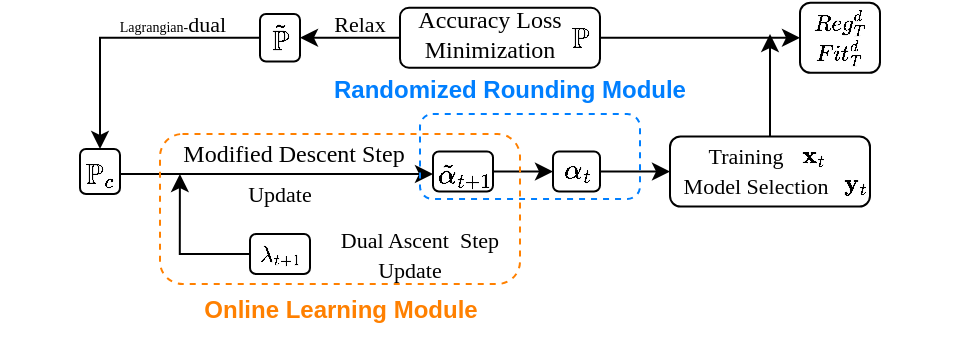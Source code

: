 <mxfile version="20.8.10" type="github"><diagram name="第 1 页" id="SSLs9a8aK7hEzwHF-V_V"><mxGraphModel dx="568" dy="314" grid="1" gridSize="10" guides="1" tooltips="1" connect="1" arrows="1" fold="1" page="1" pageScale="1" pageWidth="827" pageHeight="1169" math="1" shadow="0"><root><mxCell id="0"/><mxCell id="1" parent="0"/><mxCell id="sfnMSoEM-NCYtmPpQdEC-3" value="$$\mathbb{P}$$" style="text;html=1;strokeColor=none;fillColor=none;align=center;verticalAlign=middle;whiteSpace=wrap;rounded=0;" parent="1" vertex="1"><mxGeometry x="620" y="281.88" width="20" height="20" as="geometry"/></mxCell><mxCell id="sfnMSoEM-NCYtmPpQdEC-15" value="" style="edgeStyle=orthogonalEdgeStyle;rounded=0;orthogonalLoop=1;jettySize=auto;html=1;fontFamily=Times New Roman;fontSize=11;entryX=0.5;entryY=0;entryDx=0;entryDy=0;exitX=0;exitY=0.5;exitDx=0;exitDy=0;" parent="1" source="Pp01OgDB8cOK3t0NA6hv-35" target="Pp01OgDB8cOK3t0NA6hv-34" edge="1"><mxGeometry relative="1" as="geometry"><mxPoint x="360" y="360" as="targetPoint"/><Array as="points"><mxPoint x="390" y="292"/></Array></mxGeometry></mxCell><mxCell id="sfnMSoEM-NCYtmPpQdEC-5" value="$$\tilde{\mathbb{P}}$$" style="text;html=1;strokeColor=none;fillColor=none;align=center;verticalAlign=middle;whiteSpace=wrap;rounded=0;" parent="1" vertex="1"><mxGeometry x="470" y="281.88" width="20" height="20" as="geometry"/></mxCell><mxCell id="sfnMSoEM-NCYtmPpQdEC-8" value="&lt;p style=&quot;line-height: 0%;&quot;&gt;&lt;font face=&quot;Times New Roman&quot; style=&quot;font-size: 11px;&quot;&gt;Relax&lt;/font&gt;&lt;/p&gt;" style="text;html=1;strokeColor=none;fillColor=none;align=center;verticalAlign=middle;whiteSpace=wrap;rounded=0;fontSize=7;" parent="1" vertex="1"><mxGeometry x="500" y="275" width="40" height="20" as="geometry"/></mxCell><mxCell id="sfnMSoEM-NCYtmPpQdEC-16" value="&lt;font face=&quot;Times New Roman&quot;&gt;Lagrangian-&lt;/font&gt;&lt;span style=&quot;font-size: 11px; font-family: &amp;quot;Times New Roman&amp;quot;; background-color: initial;&quot;&gt;dual&lt;/span&gt;&lt;font face=&quot;Times New Roman&quot;&gt;&lt;br&gt;&lt;/font&gt;" style="text;html=1;strokeColor=none;fillColor=none;align=center;verticalAlign=middle;whiteSpace=wrap;rounded=0;fontSize=7;" parent="1" vertex="1"><mxGeometry x="383" y="275" width="87" height="20" as="geometry"/></mxCell><mxCell id="sfnMSoEM-NCYtmPpQdEC-17" value="$$\mathbb{P}_c$$" style="text;html=1;strokeColor=none;fillColor=none;align=center;verticalAlign=middle;whiteSpace=wrap;rounded=0;" parent="1" vertex="1"><mxGeometry x="380" y="350" width="20" height="20" as="geometry"/></mxCell><mxCell id="sfnMSoEM-NCYtmPpQdEC-20" value="" style="edgeStyle=orthogonalEdgeStyle;rounded=0;orthogonalLoop=1;jettySize=auto;html=1;fontFamily=Times New Roman;fontSize=11;entryX=0;entryY=0.5;entryDx=0;entryDy=0;exitX=1;exitY=0.5;exitDx=0;exitDy=0;" parent="1" source="sfnMSoEM-NCYtmPpQdEC-17" target="sfnMSoEM-NCYtmPpQdEC-21" edge="1"><mxGeometry relative="1" as="geometry"><mxPoint x="399" y="360" as="sourcePoint"/><mxPoint x="429" y="360" as="targetPoint"/></mxGeometry></mxCell><mxCell id="sfnMSoEM-NCYtmPpQdEC-21" value="$$\tilde{\alpha}_{t+1}$$" style="text;html=1;strokeColor=none;fillColor=none;align=center;verticalAlign=middle;whiteSpace=wrap;rounded=0;" parent="1" vertex="1"><mxGeometry x="556.5" y="350" width="30" height="20" as="geometry"/></mxCell><mxCell id="sfnMSoEM-NCYtmPpQdEC-22" value="&lt;p style=&quot;line-height: 0%;&quot;&gt;&lt;font face=&quot;Times New Roman&quot; style=&quot;font-size: 11px;&quot;&gt;Update&lt;/font&gt;&lt;/p&gt;" style="text;html=1;strokeColor=none;fillColor=none;align=center;verticalAlign=middle;whiteSpace=wrap;rounded=0;fontSize=7;" parent="1" vertex="1"><mxGeometry x="460" y="365" width="40" height="10" as="geometry"/></mxCell><mxCell id="sfnMSoEM-NCYtmPpQdEC-29" value="" style="edgeStyle=orthogonalEdgeStyle;rounded=0;orthogonalLoop=1;jettySize=auto;html=1;fontFamily=Times New Roman;fontSize=11;exitX=1;exitY=0.5;exitDx=0;exitDy=0;entryX=0;entryY=0.5;entryDx=0;entryDy=0;" parent="1" source="Pp01OgDB8cOK3t0NA6hv-20" edge="1" target="Pp01OgDB8cOK3t0NA6hv-44"><mxGeometry relative="1" as="geometry"><mxPoint x="740" y="320" as="targetPoint"/><mxPoint x="720" y="320" as="sourcePoint"/></mxGeometry></mxCell><mxCell id="sfnMSoEM-NCYtmPpQdEC-28" value="$${Reg}_{T}^{d}$$" style="text;html=1;strokeColor=none;fillColor=none;align=center;verticalAlign=middle;whiteSpace=wrap;rounded=0;fontSize=11;fontFamily=Times New Roman;" parent="1" vertex="1"><mxGeometry x="745" y="274.38" width="30" height="20" as="geometry"/></mxCell><mxCell id="sfnMSoEM-NCYtmPpQdEC-36" value="" style="rounded=1;whiteSpace=wrap;html=1;labelBorderColor=none;fontFamily=Times New Roman;fontSize=11;fillColor=none;strokeColor=none;" parent="1" vertex="1"><mxGeometry x="730" y="275" height="60" as="geometry"/></mxCell><mxCell id="sfnMSoEM-NCYtmPpQdEC-48" style="edgeStyle=orthogonalEdgeStyle;rounded=0;orthogonalLoop=1;jettySize=auto;html=1;fontFamily=Times New Roman;fontSize=11;entryX=0.321;entryY=1;entryDx=0;entryDy=0;entryPerimeter=0;exitX=0;exitY=0.5;exitDx=0;exitDy=0;" parent="1" source="Pp01OgDB8cOK3t0NA6hv-29" edge="1"><mxGeometry relative="1" as="geometry"><mxPoint x="429.94" y="360" as="targetPoint"/><Array as="points"><mxPoint x="430" y="400"/></Array><mxPoint x="450" y="400" as="sourcePoint"/></mxGeometry></mxCell><mxCell id="sfnMSoEM-NCYtmPpQdEC-39" value="$$\lambda_{t+1}$$" style="text;html=1;strokeColor=none;fillColor=none;align=center;verticalAlign=middle;whiteSpace=wrap;rounded=0;fontSize=11;fontFamily=Times New Roman;" parent="1" vertex="1"><mxGeometry x="465" y="390" width="30" height="20" as="geometry"/></mxCell><mxCell id="sfnMSoEM-NCYtmPpQdEC-41" value="Dual Ascent&amp;nbsp; Step" style="text;html=1;strokeColor=none;fillColor=none;align=center;verticalAlign=middle;whiteSpace=wrap;rounded=0;fontSize=11;fontFamily=Times New Roman;" parent="1" vertex="1"><mxGeometry x="500" y="382.5" width="100" height="20" as="geometry"/></mxCell><mxCell id="sfnMSoEM-NCYtmPpQdEC-50" value="Update" style="text;html=1;strokeColor=none;fillColor=none;align=center;verticalAlign=middle;whiteSpace=wrap;rounded=0;fontSize=11;fontFamily=Times New Roman;" parent="1" vertex="1"><mxGeometry x="510" y="402.5" width="70" height="10" as="geometry"/></mxCell><mxCell id="Pp01OgDB8cOK3t0NA6hv-5" value="Accuracy Loss&lt;br&gt;Minimization" style="text;html=1;strokeColor=none;fillColor=none;align=center;verticalAlign=middle;whiteSpace=wrap;rounded=0;fontFamily=Times New Roman;" parent="1" vertex="1"><mxGeometry x="540" y="275.63" width="90" height="28.12" as="geometry"/></mxCell><mxCell id="Pp01OgDB8cOK3t0NA6hv-11" value="Model Selection" style="text;html=1;strokeColor=none;fillColor=none;align=center;verticalAlign=middle;whiteSpace=wrap;rounded=0;fontSize=11;fontFamily=Times New Roman;" parent="1" vertex="1"><mxGeometry x="662.5" y="356.25" width="110" height="20" as="geometry"/></mxCell><mxCell id="Pp01OgDB8cOK3t0NA6hv-12" value="Training" style="text;html=1;strokeColor=none;fillColor=none;align=center;verticalAlign=middle;whiteSpace=wrap;rounded=0;fontSize=11;fontFamily=Times New Roman;" parent="1" vertex="1"><mxGeometry x="662.5" y="343.75" width="100" height="15" as="geometry"/></mxCell><mxCell id="Pp01OgDB8cOK3t0NA6hv-15" value="$$\mathbf{x}_{t}$$" style="text;html=1;strokeColor=none;fillColor=none;align=center;verticalAlign=middle;whiteSpace=wrap;rounded=0;fontFamily=Times New Roman;" parent="1" vertex="1"><mxGeometry x="730" y="346.25" width="32.5" height="7.5" as="geometry"/></mxCell><mxCell id="Pp01OgDB8cOK3t0NA6hv-17" value="$$\mathbf{y}_{t}$$" style="text;html=1;strokeColor=none;fillColor=none;align=center;verticalAlign=middle;whiteSpace=wrap;rounded=0;fontFamily=Times New Roman;" parent="1" vertex="1"><mxGeometry x="755" y="355" width="25" height="17.5" as="geometry"/></mxCell><mxCell id="Pp01OgDB8cOK3t0NA6hv-18" style="edgeStyle=orthogonalEdgeStyle;rounded=0;orthogonalLoop=1;jettySize=auto;html=1;exitX=0.5;exitY=1;exitDx=0;exitDy=0;fontFamily=Times New Roman;" parent="1" source="Pp01OgDB8cOK3t0NA6hv-17" target="Pp01OgDB8cOK3t0NA6hv-17" edge="1"><mxGeometry relative="1" as="geometry"/></mxCell><mxCell id="dqOILAj7h7sax7pHXJvT-41" style="edgeStyle=orthogonalEdgeStyle;rounded=0;orthogonalLoop=1;jettySize=auto;html=1;fontColor=#007FFF;" edge="1" parent="1" source="Pp01OgDB8cOK3t0NA6hv-19"><mxGeometry relative="1" as="geometry"><mxPoint x="725" y="290" as="targetPoint"/></mxGeometry></mxCell><mxCell id="Pp01OgDB8cOK3t0NA6hv-19" value="" style="rounded=1;whiteSpace=wrap;html=1;strokeWidth=1;fontFamily=Times New Roman;fillColor=none;" parent="1" vertex="1"><mxGeometry x="675" y="341.25" width="100" height="35" as="geometry"/></mxCell><mxCell id="Pp01OgDB8cOK3t0NA6hv-38" style="edgeStyle=orthogonalEdgeStyle;rounded=0;orthogonalLoop=1;jettySize=auto;html=1;entryX=1;entryY=0.5;entryDx=0;entryDy=0;fontFamily=Times New Roman;" parent="1" source="Pp01OgDB8cOK3t0NA6hv-20" target="Pp01OgDB8cOK3t0NA6hv-35" edge="1"><mxGeometry relative="1" as="geometry"/></mxCell><mxCell id="Pp01OgDB8cOK3t0NA6hv-20" value="" style="rounded=1;whiteSpace=wrap;html=1;strokeWidth=1;fontFamily=Times New Roman;fillColor=none;" parent="1" vertex="1"><mxGeometry x="540" y="276.88" width="100" height="30" as="geometry"/></mxCell><mxCell id="dqOILAj7h7sax7pHXJvT-24" value="" style="edgeStyle=orthogonalEdgeStyle;rounded=0;orthogonalLoop=1;jettySize=auto;html=1;" edge="1" parent="1" source="Pp01OgDB8cOK3t0NA6hv-21" target="dqOILAj7h7sax7pHXJvT-23"><mxGeometry relative="1" as="geometry"/></mxCell><mxCell id="Pp01OgDB8cOK3t0NA6hv-21" value="" style="rounded=1;whiteSpace=wrap;html=1;strokeWidth=1;fontFamily=Times New Roman;fillColor=none;" parent="1" vertex="1"><mxGeometry x="556.5" y="348.75" width="30" height="20" as="geometry"/></mxCell><mxCell id="Pp01OgDB8cOK3t0NA6hv-25" value="$${\alpha}_{t}$$" style="text;html=1;strokeColor=none;fillColor=none;align=center;verticalAlign=middle;whiteSpace=wrap;rounded=0;" parent="1" vertex="1"><mxGeometry x="618.25" y="348.75" width="21.75" height="17.5" as="geometry"/></mxCell><mxCell id="Pp01OgDB8cOK3t0NA6hv-29" value="" style="rounded=1;whiteSpace=wrap;html=1;strokeWidth=1;fontFamily=Times New Roman;fillColor=none;" parent="1" vertex="1"><mxGeometry x="465" y="390" width="30" height="20" as="geometry"/></mxCell><mxCell id="Pp01OgDB8cOK3t0NA6hv-34" value="" style="rounded=1;whiteSpace=wrap;html=1;strokeWidth=1;fontFamily=Times New Roman;fillColor=none;" parent="1" vertex="1"><mxGeometry x="380" y="347.5" width="20" height="22.5" as="geometry"/></mxCell><mxCell id="Pp01OgDB8cOK3t0NA6hv-35" value="" style="rounded=1;whiteSpace=wrap;html=1;strokeWidth=1;fontFamily=Times New Roman;fillColor=none;" parent="1" vertex="1"><mxGeometry x="470" y="280" width="20" height="23.75" as="geometry"/></mxCell><mxCell id="Pp01OgDB8cOK3t0NA6hv-44" value="" style="rounded=1;whiteSpace=wrap;html=1;strokeWidth=1;fontFamily=Times New Roman;fillColor=none;" parent="1" vertex="1"><mxGeometry x="740" y="274.37" width="40" height="35.01" as="geometry"/></mxCell><mxCell id="Pp01OgDB8cOK3t0NA6hv-48" value="&lt;p style=&quot;line-height: 0%;&quot;&gt;&lt;font style=&quot;font-size: 12px;&quot; face=&quot;Times New Roman&quot;&gt;Modified Descent Step&lt;/font&gt;&lt;br&gt;&lt;/p&gt;" style="text;html=1;strokeColor=none;fillColor=none;align=center;verticalAlign=middle;whiteSpace=wrap;rounded=0;fontSize=7;" parent="1" vertex="1"><mxGeometry x="416.5" y="340" width="140" height="20" as="geometry"/></mxCell><mxCell id="Pp01OgDB8cOK3t0NA6hv-49" value="$${Fit}_{T}^{d}$$" style="text;html=1;strokeColor=none;fillColor=none;align=center;verticalAlign=middle;whiteSpace=wrap;rounded=0;fontSize=11;fontFamily=Times New Roman;" parent="1" vertex="1"><mxGeometry x="745" y="289.39" width="30" height="20" as="geometry"/></mxCell><mxCell id="dqOILAj7h7sax7pHXJvT-10" value="" style="rounded=1;whiteSpace=wrap;html=1;fillColor=none;strokeColor=#FF8000;dashed=1;" vertex="1" parent="1"><mxGeometry x="420" y="340" width="180" height="75" as="geometry"/></mxCell><mxCell id="dqOILAj7h7sax7pHXJvT-37" style="edgeStyle=orthogonalEdgeStyle;rounded=0;orthogonalLoop=1;jettySize=auto;html=1;entryX=0;entryY=0.5;entryDx=0;entryDy=0;fontColor=#007FFF;" edge="1" parent="1" source="dqOILAj7h7sax7pHXJvT-23" target="Pp01OgDB8cOK3t0NA6hv-19"><mxGeometry relative="1" as="geometry"/></mxCell><mxCell id="dqOILAj7h7sax7pHXJvT-23" value="" style="rounded=1;whiteSpace=wrap;html=1;strokeWidth=1;fontFamily=Times New Roman;fillColor=none;" vertex="1" parent="1"><mxGeometry x="616.5" y="348.75" width="23.5" height="20" as="geometry"/></mxCell><mxCell id="dqOILAj7h7sax7pHXJvT-26" value="" style="rounded=1;whiteSpace=wrap;html=1;fillColor=none;strokeColor=#007FFF;dashed=1;" vertex="1" parent="1"><mxGeometry x="550" y="330" width="110" height="42.5" as="geometry"/></mxCell><mxCell id="dqOILAj7h7sax7pHXJvT-29" value="&lt;b&gt;&lt;font color=&quot;#ff8000&quot;&gt;Online Learning Module&lt;/font&gt;&lt;/b&gt;" style="text;html=1;strokeColor=none;fillColor=none;align=center;verticalAlign=middle;whiteSpace=wrap;rounded=0;" vertex="1" parent="1"><mxGeometry x="437.5" y="412.5" width="145" height="30" as="geometry"/></mxCell><mxCell id="dqOILAj7h7sax7pHXJvT-30" value="&lt;b style=&quot;&quot;&gt;&lt;font color=&quot;#007fff&quot;&gt;Randomized Rounding Module&lt;/font&gt;&lt;/b&gt;" style="text;html=1;strokeColor=none;fillColor=none;align=center;verticalAlign=middle;whiteSpace=wrap;rounded=0;" vertex="1" parent="1"><mxGeometry x="501.25" y="303.15" width="187.5" height="30" as="geometry"/></mxCell></root></mxGraphModel></diagram></mxfile>